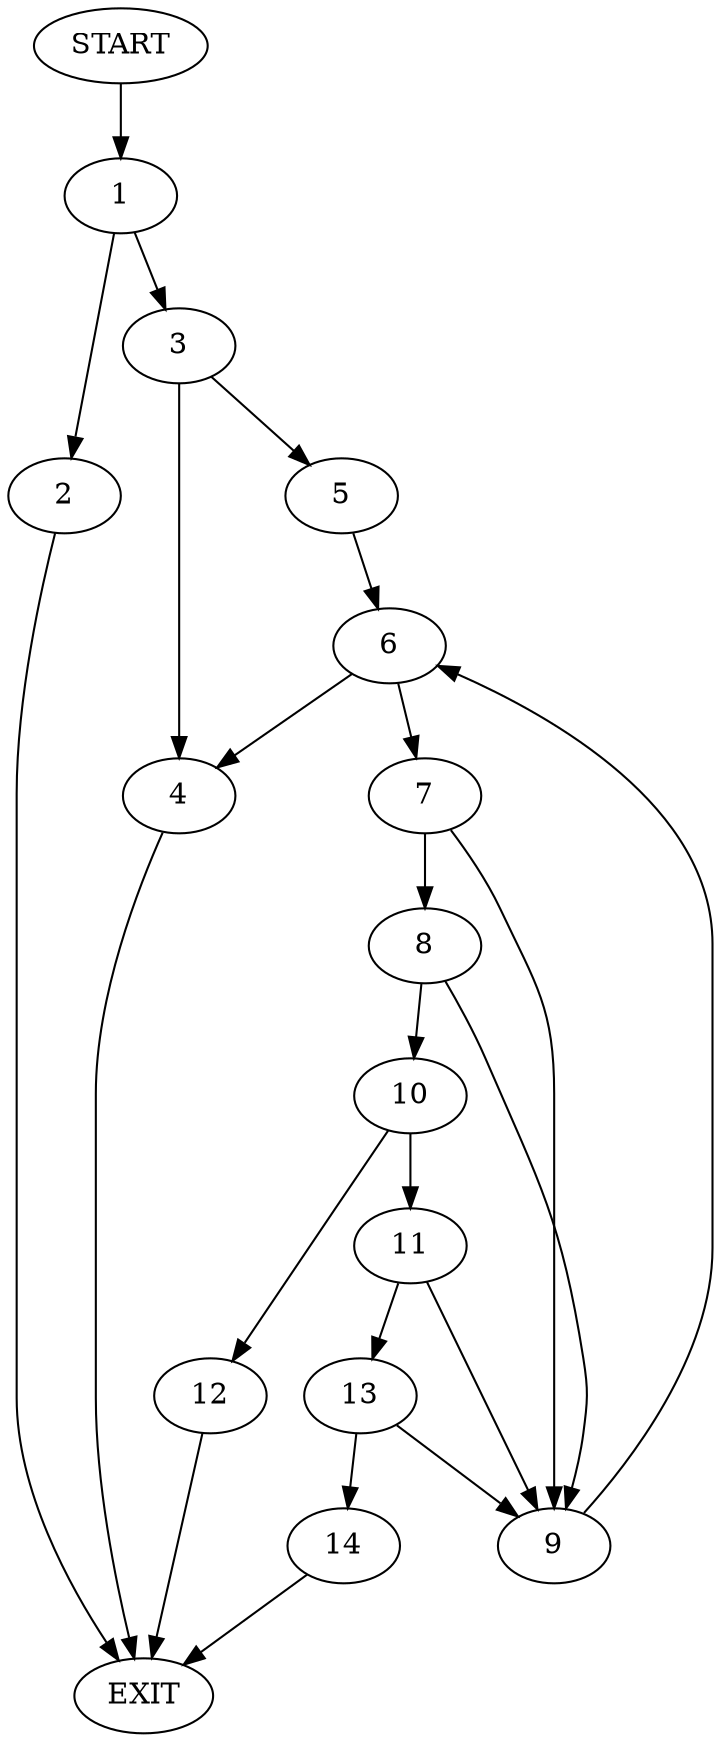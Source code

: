 digraph {
0 [label="START"]
15 [label="EXIT"]
0 -> 1
1 -> 2
1 -> 3
2 -> 15
3 -> 4
3 -> 5
4 -> 15
5 -> 6
6 -> 7
6 -> 4
7 -> 8
7 -> 9
8 -> 9
8 -> 10
9 -> 6
10 -> 11
10 -> 12
12 -> 15
11 -> 9
11 -> 13
13 -> 9
13 -> 14
14 -> 15
}
